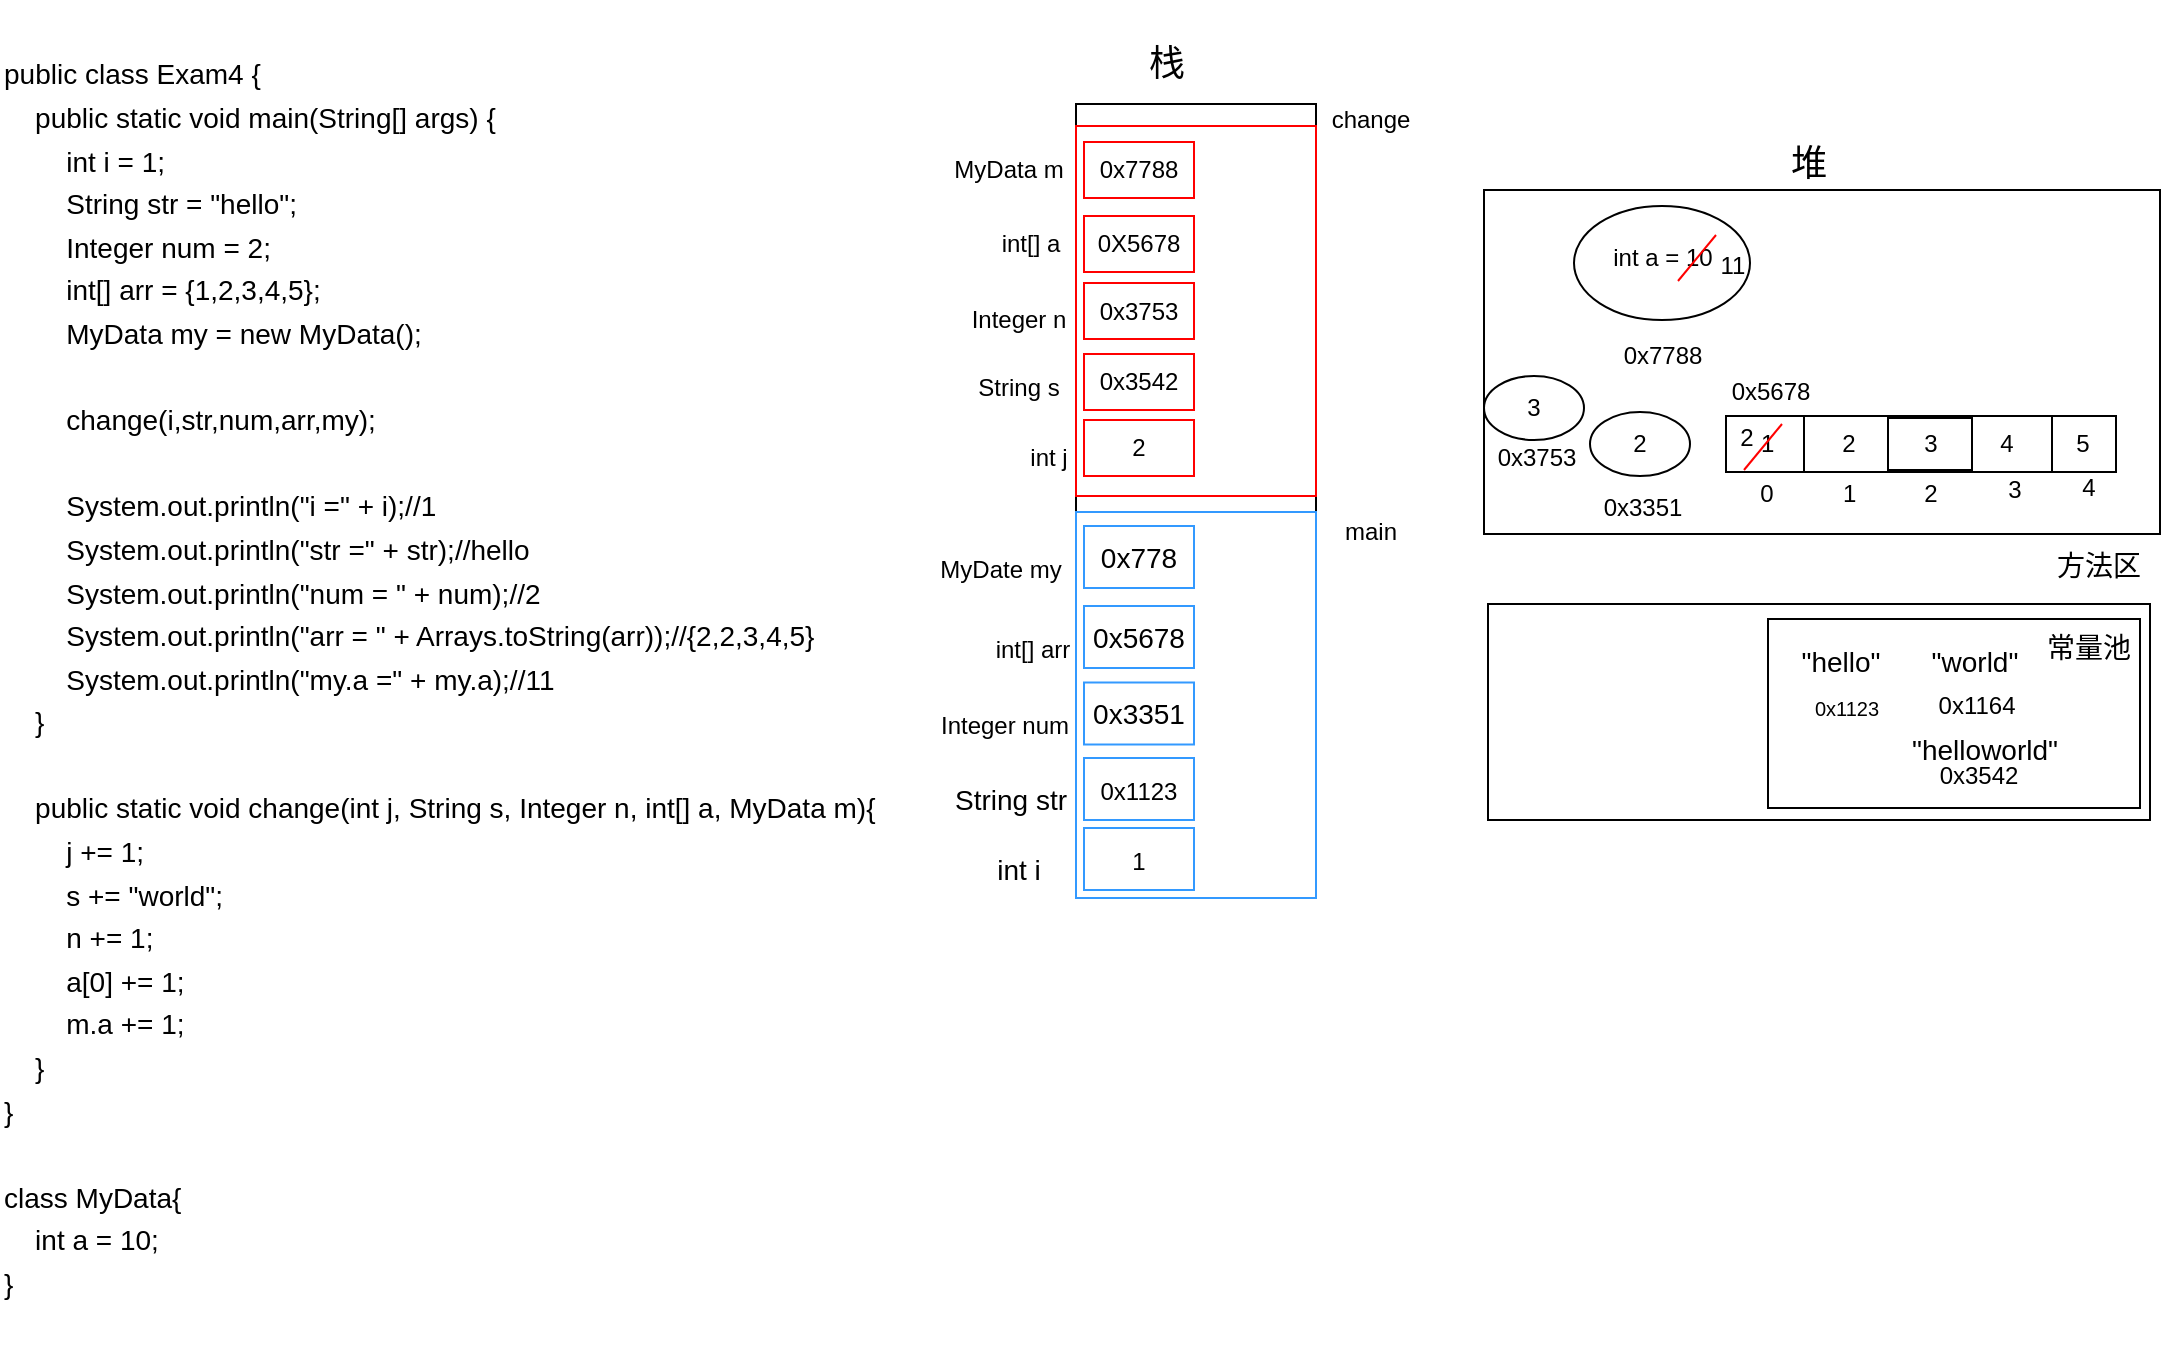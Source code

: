 <mxfile version="17.4.5" type="github">
  <diagram id="jumqYtK21HVVnxhFovv-" name="第 1 页">
    <mxGraphModel dx="1065" dy="479" grid="0" gridSize="10" guides="1" tooltips="1" connect="1" arrows="1" fold="1" page="1" pageScale="1" pageWidth="1169" pageHeight="827" math="0" shadow="0">
      <root>
        <mxCell id="0" />
        <mxCell id="1" parent="0" />
        <mxCell id="8CNHfyw67QvqExkJ17C1-1" value="" style="rounded=0;whiteSpace=wrap;html=1;" vertex="1" parent="1">
          <mxGeometry x="657" y="71" width="120" height="397" as="geometry" />
        </mxCell>
        <mxCell id="8CNHfyw67QvqExkJ17C1-2" value="" style="rounded=0;whiteSpace=wrap;html=1;" vertex="1" parent="1">
          <mxGeometry x="861" y="114" width="338" height="172" as="geometry" />
        </mxCell>
        <mxCell id="8CNHfyw67QvqExkJ17C1-3" value="&lt;font style=&quot;font-size: 18px&quot; face=&quot;Helvetica&quot;&gt;栈&lt;/font&gt;" style="text;html=1;align=center;verticalAlign=middle;resizable=0;points=[];autosize=1;strokeColor=none;fillColor=none;" vertex="1" parent="1">
          <mxGeometry x="688" y="41" width="28" height="20" as="geometry" />
        </mxCell>
        <mxCell id="8CNHfyw67QvqExkJ17C1-4" value="堆" style="text;html=1;align=center;verticalAlign=middle;resizable=0;points=[];autosize=1;strokeColor=none;fillColor=none;fontSize=18;" vertex="1" parent="1">
          <mxGeometry x="1009" y="88" width="28" height="26" as="geometry" />
        </mxCell>
        <mxCell id="8CNHfyw67QvqExkJ17C1-5" value="&lt;div align=&quot;left&quot;&gt;&lt;font style=&quot;font-size: 14px&quot;&gt;public class Exam4 {&lt;br&gt;&amp;nbsp;&amp;nbsp;&amp;nbsp; public static void main(String[] args) {&lt;br&gt;&amp;nbsp;&amp;nbsp;&amp;nbsp;&amp;nbsp;&amp;nbsp;&amp;nbsp;&amp;nbsp; int i = 1;&lt;br&gt;&amp;nbsp;&amp;nbsp;&amp;nbsp;&amp;nbsp;&amp;nbsp;&amp;nbsp;&amp;nbsp; String str = &quot;hello&quot;;&lt;br&gt;&amp;nbsp;&amp;nbsp;&amp;nbsp;&amp;nbsp;&amp;nbsp;&amp;nbsp;&amp;nbsp; Integer num = 2;&lt;br&gt;&amp;nbsp;&amp;nbsp;&amp;nbsp;&amp;nbsp;&amp;nbsp;&amp;nbsp;&amp;nbsp; int[] arr = {1,2,3,4,5};&lt;br&gt;&amp;nbsp;&amp;nbsp;&amp;nbsp;&amp;nbsp;&amp;nbsp;&amp;nbsp;&amp;nbsp; MyData my = new MyData();&lt;br&gt;&lt;br&gt;&amp;nbsp;&amp;nbsp;&amp;nbsp;&amp;nbsp;&amp;nbsp;&amp;nbsp;&amp;nbsp; change(i,str,num,arr,my);&lt;br&gt;&lt;br&gt;&amp;nbsp;&amp;nbsp;&amp;nbsp;&amp;nbsp;&amp;nbsp;&amp;nbsp;&amp;nbsp; System.out.println(&quot;i =&quot; + i);//1&lt;br&gt;&amp;nbsp;&amp;nbsp;&amp;nbsp;&amp;nbsp;&amp;nbsp;&amp;nbsp;&amp;nbsp; System.out.println(&quot;str =&quot; + str);//hello&lt;br&gt;&amp;nbsp;&amp;nbsp;&amp;nbsp;&amp;nbsp;&amp;nbsp;&amp;nbsp;&amp;nbsp; System.out.println(&quot;num = &quot; + num);//2&lt;br&gt;&amp;nbsp;&amp;nbsp;&amp;nbsp;&amp;nbsp;&amp;nbsp;&amp;nbsp;&amp;nbsp; System.out.println(&quot;arr = &quot; + Arrays.toString(arr));//{2,2,3,4,5}&lt;br&gt;&amp;nbsp;&amp;nbsp;&amp;nbsp;&amp;nbsp;&amp;nbsp;&amp;nbsp;&amp;nbsp; System.out.println(&quot;my.a =&quot; + my.a);//11&lt;br&gt;&amp;nbsp;&amp;nbsp;&amp;nbsp; }&lt;br&gt;&lt;br&gt;&amp;nbsp;&amp;nbsp;&amp;nbsp; public static void change(int j, String s, Integer n, int[] a, MyData m){&lt;br&gt;&amp;nbsp;&amp;nbsp;&amp;nbsp;&amp;nbsp;&amp;nbsp;&amp;nbsp;&amp;nbsp; j += 1;&lt;br&gt;&amp;nbsp;&amp;nbsp;&amp;nbsp;&amp;nbsp;&amp;nbsp;&amp;nbsp;&amp;nbsp; s += &quot;world&quot;;&lt;br&gt;&amp;nbsp;&amp;nbsp;&amp;nbsp;&amp;nbsp;&amp;nbsp;&amp;nbsp;&amp;nbsp; n += 1;&lt;br&gt;&amp;nbsp;&amp;nbsp;&amp;nbsp;&amp;nbsp;&amp;nbsp;&amp;nbsp;&amp;nbsp; a[0] += 1;&lt;br&gt;&amp;nbsp;&amp;nbsp;&amp;nbsp;&amp;nbsp;&amp;nbsp;&amp;nbsp;&amp;nbsp; m.a += 1;&lt;br&gt;&amp;nbsp;&amp;nbsp;&amp;nbsp; }&lt;br&gt;}&lt;br&gt;&lt;br&gt;class MyData{&lt;br&gt;&amp;nbsp;&amp;nbsp;&amp;nbsp; int a = 10;&lt;br&gt;}&lt;/font&gt;&lt;/div&gt;" style="text;html=1;align=left;verticalAlign=middle;resizable=0;points=[];autosize=1;strokeColor=none;fillColor=none;fontSize=18;fontFamily=Helvetica;" vertex="1" parent="1">
          <mxGeometry x="119" y="19" width="446" height="677" as="geometry" />
        </mxCell>
        <mxCell id="8CNHfyw67QvqExkJ17C1-7" value="" style="rounded=0;whiteSpace=wrap;html=1;fontFamily=Helvetica;fontSize=14;strokeColor=#3399FF;" vertex="1" parent="1">
          <mxGeometry x="657" y="275" width="120" height="193" as="geometry" />
        </mxCell>
        <mxCell id="8CNHfyw67QvqExkJ17C1-8" value="&lt;font style=&quot;font-size: 12px&quot;&gt;main&lt;/font&gt;" style="text;html=1;align=center;verticalAlign=middle;resizable=0;points=[];autosize=1;strokeColor=none;fillColor=none;fontSize=14;fontFamily=Helvetica;" vertex="1" parent="1">
          <mxGeometry x="786" y="273" width="36" height="21" as="geometry" />
        </mxCell>
        <mxCell id="8CNHfyw67QvqExkJ17C1-9" value="&lt;font style=&quot;font-size: 12px&quot;&gt;1&lt;/font&gt;" style="rounded=0;whiteSpace=wrap;html=1;fontFamily=Helvetica;fontSize=14;strokeColor=#3399FF;" vertex="1" parent="1">
          <mxGeometry x="661" y="433" width="55" height="31" as="geometry" />
        </mxCell>
        <mxCell id="8CNHfyw67QvqExkJ17C1-10" value="int i" style="text;html=1;align=center;verticalAlign=middle;resizable=0;points=[];autosize=1;strokeColor=none;fillColor=none;fontSize=14;fontFamily=Helvetica;" vertex="1" parent="1">
          <mxGeometry x="612" y="443" width="32" height="21" as="geometry" />
        </mxCell>
        <mxCell id="8CNHfyw67QvqExkJ17C1-12" value="&lt;font style=&quot;font-size: 12px&quot;&gt;0x1123&lt;/font&gt;" style="rounded=0;whiteSpace=wrap;html=1;fontFamily=Helvetica;fontSize=14;strokeColor=#3399FF;" vertex="1" parent="1">
          <mxGeometry x="661" y="398" width="55" height="31" as="geometry" />
        </mxCell>
        <mxCell id="8CNHfyw67QvqExkJ17C1-13" value="&lt;div&gt;String str&lt;/div&gt;" style="text;html=1;align=center;verticalAlign=middle;resizable=0;points=[];autosize=1;strokeColor=none;fillColor=none;fontSize=14;fontFamily=Helvetica;" vertex="1" parent="1">
          <mxGeometry x="591" y="408" width="66" height="21" as="geometry" />
        </mxCell>
        <mxCell id="8CNHfyw67QvqExkJ17C1-14" value="" style="rounded=0;whiteSpace=wrap;html=1;fontFamily=Helvetica;fontSize=14;strokeColor=#000000;" vertex="1" parent="1">
          <mxGeometry x="863" y="321" width="331" height="108" as="geometry" />
        </mxCell>
        <mxCell id="8CNHfyw67QvqExkJ17C1-15" value="方法区" style="text;html=1;align=center;verticalAlign=middle;resizable=0;points=[];autosize=1;strokeColor=none;fillColor=none;fontSize=14;fontFamily=Helvetica;" vertex="1" parent="1">
          <mxGeometry x="1142" y="291" width="52" height="21" as="geometry" />
        </mxCell>
        <mxCell id="8CNHfyw67QvqExkJ17C1-18" value="" style="rounded=0;whiteSpace=wrap;html=1;fontFamily=Helvetica;fontSize=14;strokeColor=#000000;" vertex="1" parent="1">
          <mxGeometry x="1003" y="328.5" width="186" height="94.5" as="geometry" />
        </mxCell>
        <mxCell id="8CNHfyw67QvqExkJ17C1-16" value="常量池" style="text;html=1;align=center;verticalAlign=middle;resizable=0;points=[];autosize=1;strokeColor=none;fillColor=none;fontSize=14;fontFamily=Helvetica;" vertex="1" parent="1">
          <mxGeometry x="1137" y="332" width="52" height="21" as="geometry" />
        </mxCell>
        <mxCell id="8CNHfyw67QvqExkJ17C1-19" value="&quot;hello&quot;" style="text;html=1;align=center;verticalAlign=middle;resizable=0;points=[];autosize=1;strokeColor=none;fillColor=none;fontSize=14;fontFamily=Helvetica;" vertex="1" parent="1">
          <mxGeometry x="1014" y="339.25" width="50" height="21" as="geometry" />
        </mxCell>
        <mxCell id="8CNHfyw67QvqExkJ17C1-20" value="&lt;font style=&quot;font-size: 10px&quot;&gt;0x1123&lt;/font&gt;" style="text;html=1;align=center;verticalAlign=middle;resizable=0;points=[];autosize=1;strokeColor=none;fillColor=none;fontSize=14;fontFamily=Helvetica;" vertex="1" parent="1">
          <mxGeometry x="1020" y="360.25" width="43" height="23" as="geometry" />
        </mxCell>
        <mxCell id="8CNHfyw67QvqExkJ17C1-21" value="2" style="ellipse;whiteSpace=wrap;html=1;fontFamily=Helvetica;fontSize=12;strokeColor=#000000;" vertex="1" parent="1">
          <mxGeometry x="914" y="225" width="50" height="32" as="geometry" />
        </mxCell>
        <mxCell id="8CNHfyw67QvqExkJ17C1-22" value="0x3351" style="text;html=1;align=center;verticalAlign=middle;resizable=0;points=[];autosize=1;strokeColor=none;fillColor=none;fontSize=12;fontFamily=Helvetica;" vertex="1" parent="1">
          <mxGeometry x="916" y="264" width="48" height="18" as="geometry" />
        </mxCell>
        <mxCell id="8CNHfyw67QvqExkJ17C1-23" value="0x3351" style="rounded=0;whiteSpace=wrap;html=1;fontFamily=Helvetica;fontSize=14;strokeColor=#3399FF;" vertex="1" parent="1">
          <mxGeometry x="661" y="360.25" width="55" height="31" as="geometry" />
        </mxCell>
        <mxCell id="8CNHfyw67QvqExkJ17C1-24" value="Integer num" style="text;html=1;align=center;verticalAlign=middle;resizable=0;points=[];autosize=1;strokeColor=none;fillColor=none;fontSize=12;fontFamily=Helvetica;" vertex="1" parent="1">
          <mxGeometry x="585" y="373.25" width="72" height="18" as="geometry" />
        </mxCell>
        <mxCell id="8CNHfyw67QvqExkJ17C1-25" value="" style="rounded=0;whiteSpace=wrap;html=1;fontFamily=Helvetica;fontSize=12;strokeColor=#000000;" vertex="1" parent="1">
          <mxGeometry x="982" y="227" width="195" height="28" as="geometry" />
        </mxCell>
        <mxCell id="8CNHfyw67QvqExkJ17C1-26" value="" style="rounded=0;whiteSpace=wrap;html=1;fontFamily=Helvetica;fontSize=12;strokeColor=#000000;" vertex="1" parent="1">
          <mxGeometry x="1021" y="227" width="124" height="28" as="geometry" />
        </mxCell>
        <mxCell id="8CNHfyw67QvqExkJ17C1-27" value="" style="rounded=0;whiteSpace=wrap;html=1;fontFamily=Helvetica;fontSize=12;strokeColor=#000000;" vertex="1" parent="1">
          <mxGeometry x="1063" y="228" width="42" height="26" as="geometry" />
        </mxCell>
        <mxCell id="8CNHfyw67QvqExkJ17C1-28" value="1&amp;nbsp; " style="text;html=1;align=center;verticalAlign=middle;resizable=0;points=[];autosize=1;strokeColor=none;fillColor=none;fontSize=12;fontFamily=Helvetica;" vertex="1" parent="1">
          <mxGeometry x="994" y="232" width="20" height="18" as="geometry" />
        </mxCell>
        <mxCell id="8CNHfyw67QvqExkJ17C1-29" value="2" style="text;html=1;align=center;verticalAlign=middle;resizable=0;points=[];autosize=1;strokeColor=none;fillColor=none;fontSize=12;fontFamily=Helvetica;" vertex="1" parent="1">
          <mxGeometry x="1035" y="232" width="16" height="18" as="geometry" />
        </mxCell>
        <mxCell id="8CNHfyw67QvqExkJ17C1-30" value="3" style="text;html=1;align=center;verticalAlign=middle;resizable=0;points=[];autosize=1;strokeColor=none;fillColor=none;fontSize=12;fontFamily=Helvetica;" vertex="1" parent="1">
          <mxGeometry x="1076" y="232" width="16" height="18" as="geometry" />
        </mxCell>
        <mxCell id="8CNHfyw67QvqExkJ17C1-31" value="4" style="text;html=1;align=center;verticalAlign=middle;resizable=0;points=[];autosize=1;strokeColor=none;fillColor=none;fontSize=12;fontFamily=Helvetica;" vertex="1" parent="1">
          <mxGeometry x="1114" y="232" width="16" height="18" as="geometry" />
        </mxCell>
        <mxCell id="8CNHfyw67QvqExkJ17C1-32" value="5" style="text;html=1;align=center;verticalAlign=middle;resizable=0;points=[];autosize=1;strokeColor=none;fillColor=none;fontSize=12;fontFamily=Helvetica;" vertex="1" parent="1">
          <mxGeometry x="1152" y="232" width="16" height="18" as="geometry" />
        </mxCell>
        <mxCell id="8CNHfyw67QvqExkJ17C1-33" value="0" style="text;html=1;align=center;verticalAlign=middle;resizable=0;points=[];autosize=1;strokeColor=none;fillColor=none;fontSize=12;fontFamily=Helvetica;" vertex="1" parent="1">
          <mxGeometry x="994" y="257" width="16" height="18" as="geometry" />
        </mxCell>
        <mxCell id="8CNHfyw67QvqExkJ17C1-35" value="1&amp;nbsp; " style="text;html=1;align=center;verticalAlign=middle;resizable=0;points=[];autosize=1;strokeColor=none;fillColor=none;fontSize=12;fontFamily=Helvetica;" vertex="1" parent="1">
          <mxGeometry x="1035" y="257" width="20" height="18" as="geometry" />
        </mxCell>
        <mxCell id="8CNHfyw67QvqExkJ17C1-36" value="2" style="text;html=1;align=center;verticalAlign=middle;resizable=0;points=[];autosize=1;strokeColor=none;fillColor=none;fontSize=12;fontFamily=Helvetica;" vertex="1" parent="1">
          <mxGeometry x="1076" y="257" width="16" height="18" as="geometry" />
        </mxCell>
        <mxCell id="8CNHfyw67QvqExkJ17C1-37" value="3" style="text;html=1;align=center;verticalAlign=middle;resizable=0;points=[];autosize=1;strokeColor=none;fillColor=none;fontSize=12;fontFamily=Helvetica;" vertex="1" parent="1">
          <mxGeometry x="1118" y="255" width="16" height="18" as="geometry" />
        </mxCell>
        <mxCell id="8CNHfyw67QvqExkJ17C1-38" value="4" style="text;html=1;align=center;verticalAlign=middle;resizable=0;points=[];autosize=1;strokeColor=none;fillColor=none;fontSize=12;fontFamily=Helvetica;" vertex="1" parent="1">
          <mxGeometry x="1155" y="254" width="16" height="18" as="geometry" />
        </mxCell>
        <mxCell id="8CNHfyw67QvqExkJ17C1-39" value="0x5678" style="text;html=1;align=center;verticalAlign=middle;resizable=0;points=[];autosize=1;strokeColor=none;fillColor=none;fontSize=12;fontFamily=Helvetica;" vertex="1" parent="1">
          <mxGeometry x="980" y="206" width="48" height="18" as="geometry" />
        </mxCell>
        <mxCell id="8CNHfyw67QvqExkJ17C1-41" value="0x5678" style="rounded=0;whiteSpace=wrap;html=1;fontFamily=Helvetica;fontSize=14;strokeColor=#3399FF;" vertex="1" parent="1">
          <mxGeometry x="661" y="322" width="55" height="31" as="geometry" />
        </mxCell>
        <mxCell id="8CNHfyw67QvqExkJ17C1-42" value="int[] arr" style="text;html=1;align=center;verticalAlign=middle;resizable=0;points=[];autosize=1;strokeColor=none;fillColor=none;fontSize=12;fontFamily=Helvetica;" vertex="1" parent="1">
          <mxGeometry x="612" y="335" width="46" height="18" as="geometry" />
        </mxCell>
        <mxCell id="8CNHfyw67QvqExkJ17C1-43" value="" style="ellipse;whiteSpace=wrap;html=1;fontFamily=Helvetica;fontSize=12;strokeColor=#000000;" vertex="1" parent="1">
          <mxGeometry x="906" y="122" width="88" height="57" as="geometry" />
        </mxCell>
        <mxCell id="8CNHfyw67QvqExkJ17C1-44" value="0x7788" style="text;html=1;align=center;verticalAlign=middle;resizable=0;points=[];autosize=1;strokeColor=none;fillColor=none;fontSize=12;fontFamily=Helvetica;" vertex="1" parent="1">
          <mxGeometry x="926" y="188" width="48" height="18" as="geometry" />
        </mxCell>
        <mxCell id="8CNHfyw67QvqExkJ17C1-45" value="int a = 10" style="text;html=1;align=center;verticalAlign=middle;resizable=0;points=[];autosize=1;strokeColor=none;fillColor=none;fontSize=12;fontFamily=Helvetica;" vertex="1" parent="1">
          <mxGeometry x="921" y="139" width="58" height="18" as="geometry" />
        </mxCell>
        <mxCell id="8CNHfyw67QvqExkJ17C1-46" value="0x778" style="rounded=0;whiteSpace=wrap;html=1;fontFamily=Helvetica;fontSize=14;strokeColor=#3399FF;" vertex="1" parent="1">
          <mxGeometry x="661" y="282" width="55" height="31" as="geometry" />
        </mxCell>
        <mxCell id="8CNHfyw67QvqExkJ17C1-48" value="MyDate my" style="text;html=1;align=center;verticalAlign=middle;resizable=0;points=[];autosize=1;strokeColor=none;fillColor=none;fontSize=12;fontFamily=Helvetica;" vertex="1" parent="1">
          <mxGeometry x="585" y="295" width="68" height="18" as="geometry" />
        </mxCell>
        <mxCell id="8CNHfyw67QvqExkJ17C1-49" value="" style="rounded=0;whiteSpace=wrap;html=1;fontFamily=Helvetica;fontSize=12;strokeColor=#FF0000;" vertex="1" parent="1">
          <mxGeometry x="657" y="82" width="120" height="185" as="geometry" />
        </mxCell>
        <mxCell id="8CNHfyw67QvqExkJ17C1-50" value="change" style="text;html=1;align=center;verticalAlign=middle;resizable=0;points=[];autosize=1;strokeColor=none;fillColor=none;fontSize=12;fontFamily=Helvetica;" vertex="1" parent="1">
          <mxGeometry x="780" y="70" width="48" height="18" as="geometry" />
        </mxCell>
        <mxCell id="8CNHfyw67QvqExkJ17C1-51" value="int j" style="text;html=1;align=center;verticalAlign=middle;resizable=0;points=[];autosize=1;strokeColor=none;fillColor=none;fontSize=12;fontFamily=Helvetica;" vertex="1" parent="1">
          <mxGeometry x="629" y="239" width="28" height="18" as="geometry" />
        </mxCell>
        <mxCell id="8CNHfyw67QvqExkJ17C1-52" value="String s" style="text;html=1;align=center;verticalAlign=middle;resizable=0;points=[];autosize=1;strokeColor=none;fillColor=none;fontSize=12;fontFamily=Helvetica;" vertex="1" parent="1">
          <mxGeometry x="603" y="204" width="50" height="18" as="geometry" />
        </mxCell>
        <mxCell id="8CNHfyw67QvqExkJ17C1-53" value="2" style="rounded=0;whiteSpace=wrap;html=1;fontFamily=Helvetica;fontSize=12;strokeColor=#FF0000;" vertex="1" parent="1">
          <mxGeometry x="661" y="229" width="55" height="28" as="geometry" />
        </mxCell>
        <mxCell id="8CNHfyw67QvqExkJ17C1-54" value="0x3542" style="rounded=0;whiteSpace=wrap;html=1;fontFamily=Helvetica;fontSize=12;strokeColor=#FF0000;" vertex="1" parent="1">
          <mxGeometry x="661" y="196" width="55" height="28" as="geometry" />
        </mxCell>
        <mxCell id="8CNHfyw67QvqExkJ17C1-55" value="Integer n" style="text;html=1;align=center;verticalAlign=middle;resizable=0;points=[];autosize=1;strokeColor=none;fillColor=none;fontSize=12;fontFamily=Helvetica;" vertex="1" parent="1">
          <mxGeometry x="600.5" y="170" width="55" height="18" as="geometry" />
        </mxCell>
        <mxCell id="8CNHfyw67QvqExkJ17C1-56" value="0x3753" style="rounded=0;whiteSpace=wrap;html=1;fontFamily=Helvetica;fontSize=12;strokeColor=#FF0000;" vertex="1" parent="1">
          <mxGeometry x="661" y="160.5" width="55" height="28" as="geometry" />
        </mxCell>
        <mxCell id="8CNHfyw67QvqExkJ17C1-57" value="0X5678" style="rounded=0;whiteSpace=wrap;html=1;fontFamily=Helvetica;fontSize=12;strokeColor=#FF0000;" vertex="1" parent="1">
          <mxGeometry x="661" y="127" width="55" height="28" as="geometry" />
        </mxCell>
        <mxCell id="8CNHfyw67QvqExkJ17C1-58" value="int[] a" style="text;html=1;align=center;verticalAlign=middle;resizable=0;points=[];autosize=1;strokeColor=none;fillColor=none;fontSize=12;fontFamily=Helvetica;" vertex="1" parent="1">
          <mxGeometry x="615" y="132" width="38" height="18" as="geometry" />
        </mxCell>
        <mxCell id="8CNHfyw67QvqExkJ17C1-59" value="0x7788" style="rounded=0;whiteSpace=wrap;html=1;fontFamily=Helvetica;fontSize=12;strokeColor=#FF0000;" vertex="1" parent="1">
          <mxGeometry x="661" y="90" width="55" height="28" as="geometry" />
        </mxCell>
        <mxCell id="8CNHfyw67QvqExkJ17C1-60" value="MyData m" style="text;html=1;align=center;verticalAlign=middle;resizable=0;points=[];autosize=1;strokeColor=none;fillColor=none;fontSize=12;fontFamily=Helvetica;" vertex="1" parent="1">
          <mxGeometry x="591" y="95" width="63" height="18" as="geometry" />
        </mxCell>
        <mxCell id="8CNHfyw67QvqExkJ17C1-61" value="&quot;world&quot;" style="text;html=1;align=center;verticalAlign=middle;resizable=0;points=[];autosize=1;strokeColor=none;fillColor=none;fontSize=14;fontFamily=Helvetica;" vertex="1" parent="1">
          <mxGeometry x="1079" y="339.25" width="53" height="21" as="geometry" />
        </mxCell>
        <mxCell id="8CNHfyw67QvqExkJ17C1-62" value="&quot;helloworld&quot;" style="text;html=1;align=center;verticalAlign=middle;resizable=0;points=[];autosize=1;strokeColor=none;fillColor=none;fontSize=14;fontFamily=Helvetica;" vertex="1" parent="1">
          <mxGeometry x="1069" y="383.25" width="83" height="21" as="geometry" />
        </mxCell>
        <mxCell id="8CNHfyw67QvqExkJ17C1-63" value="0x1164" style="text;html=1;align=center;verticalAlign=middle;resizable=0;points=[];autosize=1;strokeColor=none;fillColor=none;fontSize=12;fontFamily=Helvetica;" vertex="1" parent="1">
          <mxGeometry x="1083" y="362.5" width="47" height="18" as="geometry" />
        </mxCell>
        <mxCell id="8CNHfyw67QvqExkJ17C1-64" value="0x3542" style="text;html=1;align=center;verticalAlign=middle;resizable=0;points=[];autosize=1;strokeColor=none;fillColor=none;fontSize=12;fontFamily=Helvetica;" vertex="1" parent="1">
          <mxGeometry x="1084" y="398" width="48" height="18" as="geometry" />
        </mxCell>
        <mxCell id="8CNHfyw67QvqExkJ17C1-65" value="3" style="ellipse;whiteSpace=wrap;html=1;fontFamily=Helvetica;fontSize=12;strokeColor=#000000;" vertex="1" parent="1">
          <mxGeometry x="861" y="207" width="50" height="32" as="geometry" />
        </mxCell>
        <mxCell id="8CNHfyw67QvqExkJ17C1-66" value="0x3753" style="text;html=1;align=center;verticalAlign=middle;resizable=0;points=[];autosize=1;strokeColor=none;fillColor=none;fontSize=12;fontFamily=Helvetica;" vertex="1" parent="1">
          <mxGeometry x="863" y="239" width="48" height="18" as="geometry" />
        </mxCell>
        <mxCell id="8CNHfyw67QvqExkJ17C1-68" value="" style="endArrow=none;html=1;rounded=0;fontFamily=Helvetica;fontSize=12;strokeColor=#FF0000;" edge="1" parent="1">
          <mxGeometry width="50" height="50" relative="1" as="geometry">
            <mxPoint x="991" y="254" as="sourcePoint" />
            <mxPoint x="1010" y="231" as="targetPoint" />
          </mxGeometry>
        </mxCell>
        <mxCell id="8CNHfyw67QvqExkJ17C1-69" value="2" style="text;html=1;align=center;verticalAlign=middle;resizable=0;points=[];autosize=1;strokeColor=none;fillColor=none;fontSize=12;fontFamily=Helvetica;" vertex="1" parent="1">
          <mxGeometry x="984" y="229" width="16" height="18" as="geometry" />
        </mxCell>
        <mxCell id="8CNHfyw67QvqExkJ17C1-70" value="" style="endArrow=none;html=1;rounded=0;fontFamily=Helvetica;fontSize=12;strokeColor=#FF0000;" edge="1" parent="1">
          <mxGeometry width="50" height="50" relative="1" as="geometry">
            <mxPoint x="958" y="159.5" as="sourcePoint" />
            <mxPoint x="977" y="136.5" as="targetPoint" />
          </mxGeometry>
        </mxCell>
        <mxCell id="8CNHfyw67QvqExkJ17C1-71" value="11" style="text;html=1;align=center;verticalAlign=middle;resizable=0;points=[];autosize=1;strokeColor=none;fillColor=none;fontSize=12;fontFamily=Helvetica;" vertex="1" parent="1">
          <mxGeometry x="974" y="142.5" width="22" height="18" as="geometry" />
        </mxCell>
      </root>
    </mxGraphModel>
  </diagram>
</mxfile>
